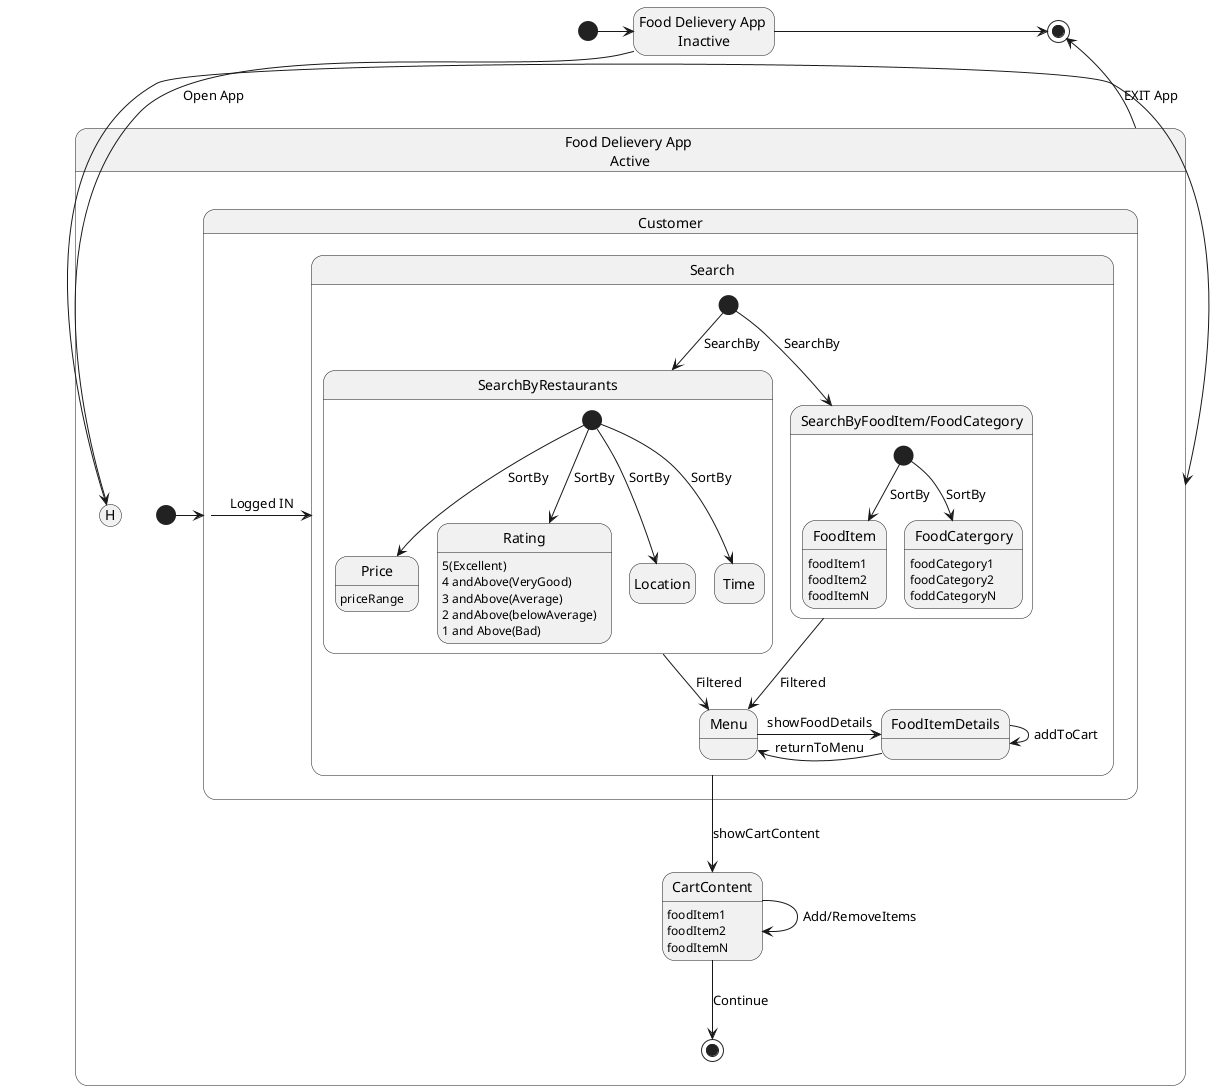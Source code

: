 @startuml State_Diagram2

state "Food Delievery App \nInactive" as fdai

[*] -right-> fdai
fdai -right-> [*] 

state "Food Delievery App \nActive" as fdaa {
    
    [*] -right-> CU
    state "Customer" as CU{
        CU -right-> S : Logged IN
    }
    state "Search" as S{
        hide empty description
        [*]-down-> SR : SearchBy
        [*] -down-> SIC : SearchBy
        state "SearchByRestaurants" as SR{
            [*]---> P : SortBy
            state "Price" as P{
                P : priceRange
            }
            [*]---> R : SortBy
            state "Rating" as R{
                R : 5(Excellent)
                R : 4 andAbove(VeryGood)
                R : 3 andAbove(Average)
                R : 2 andAbove(belowAverage)
                R : 1 and Above(Bad)

            }
            [*]---> L :SortBy
            state "Location" as L
            [*]---> T :SortBy
            state "Time" as T

        }
        state "SearchByFoodItem/FoodCategory" as SIC{
            [*]--> FI : SortBy
            state "FoodItem" as FI{
                FI : foodItem1
                FI : foodItem2
                FI : foodItemN
            }
            [*]--> FC : SortBy
            state "FoodCatergory" as FC{
                FC : foodCategory1
                FC : foodCategory2
                FC : foddCategoryN
            }
            
        }
        state "Menu" as M{
        }
        state "FoodItemDetails" as FID{
        }
        FID -> FID : addToCart
        M -right-> FID : showFoodDetails
        FID -left-> M  : returnToMenu
    }
    SR -down-> M : Filtered
    SIC -down-> M :Filtered
    state "CartContent" as CC{
        CC : foodItem1
        CC : foodItem2
        CC : foodItemN
    }
    S --> CC : showCartContent
    CC --> CC : Add/RemoveItems
    CC --> [*] : Continue
}
 
fdai -down-> fdaa[H]: Open App
fdaa[H] -right-> fdaa
fdaa -up-> [*] :EXIT App


@enduml